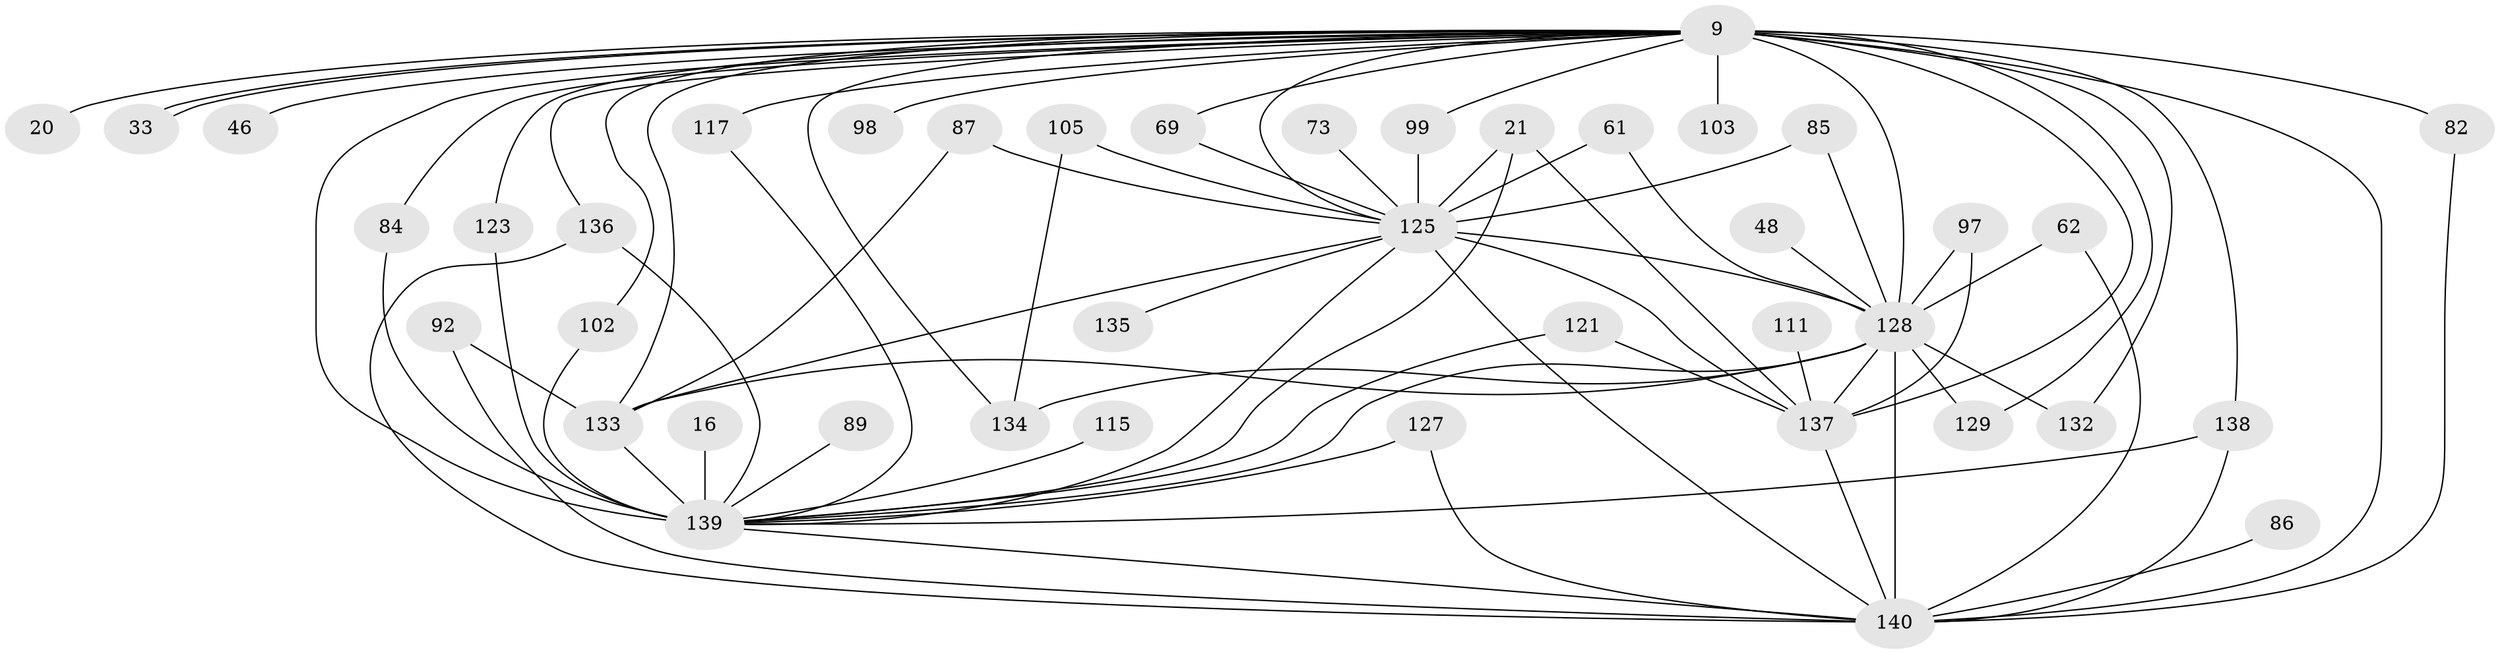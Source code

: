 // original degree distribution, {21: 0.014285714285714285, 19: 0.014285714285714285, 25: 0.014285714285714285, 26: 0.014285714285714285, 32: 0.007142857142857143, 23: 0.007142857142857143, 4: 0.07142857142857142, 3: 0.22857142857142856, 12: 0.007142857142857143, 2: 0.5285714285714286, 7: 0.014285714285714285, 5: 0.04285714285714286, 6: 0.02857142857142857, 9: 0.007142857142857143}
// Generated by graph-tools (version 1.1) at 2025/47/03/04/25 21:47:55]
// undirected, 42 vertices, 79 edges
graph export_dot {
graph [start="1"]
  node [color=gray90,style=filled];
  9 [super="+4+8"];
  16;
  20;
  21;
  33;
  46;
  48;
  61;
  62;
  69;
  73;
  82 [super="+56"];
  84;
  85;
  86;
  87;
  89;
  92;
  97;
  98 [super="+59"];
  99 [super="+51"];
  102 [super="+12+27"];
  103 [super="+41"];
  105;
  111;
  115;
  117 [super="+44"];
  121;
  123;
  125 [super="+30+47+49+88+77+79+120+124"];
  127;
  128 [super="+75+81+74+106"];
  129 [super="+38"];
  132 [super="+131"];
  133 [super="+18+90+65+122"];
  134 [super="+94+104"];
  135;
  136 [super="+130+24"];
  137 [super="+118+126+114+119"];
  138 [super="+91+110"];
  139 [super="+76+10+55+64+68"];
  140 [super="+108+112+7"];
  9 -- 20 [weight=2];
  9 -- 33;
  9 -- 33;
  9 -- 46 [weight=2];
  9 -- 98 [weight=2];
  9 -- 128 [weight=16];
  9 -- 69;
  9 -- 134 [weight=3];
  9 -- 137 [weight=9];
  9 -- 84;
  9 -- 117 [weight=2];
  9 -- 102 [weight=2];
  9 -- 99 [weight=2];
  9 -- 82 [weight=2];
  9 -- 132;
  9 -- 103 [weight=3];
  9 -- 123;
  9 -- 125 [weight=8];
  9 -- 139 [weight=12];
  9 -- 140 [weight=12];
  9 -- 136 [weight=3];
  9 -- 138 [weight=2];
  9 -- 129 [weight=2];
  9 -- 133 [weight=3];
  16 -- 139 [weight=2];
  21 -- 125;
  21 -- 139 [weight=2];
  21 -- 137;
  48 -- 128 [weight=2];
  61 -- 128;
  61 -- 125;
  62 -- 140;
  62 -- 128;
  69 -- 125;
  73 -- 125 [weight=2];
  82 -- 140;
  84 -- 139;
  85 -- 128;
  85 -- 125;
  86 -- 140 [weight=2];
  87 -- 125;
  87 -- 133;
  89 -- 139 [weight=2];
  92 -- 140;
  92 -- 133;
  97 -- 128;
  97 -- 137;
  99 -- 125;
  102 -- 139 [weight=2];
  105 -- 134;
  105 -- 125;
  111 -- 137 [weight=2];
  115 -- 139;
  117 -- 139;
  121 -- 139;
  121 -- 137;
  123 -- 139;
  125 -- 128 [weight=7];
  125 -- 135 [weight=2];
  125 -- 137 [weight=2];
  125 -- 140 [weight=11];
  125 -- 139;
  125 -- 133;
  127 -- 139;
  127 -- 140;
  128 -- 139 [weight=7];
  128 -- 129;
  128 -- 133 [weight=2];
  128 -- 137 [weight=2];
  128 -- 140 [weight=5];
  128 -- 132 [weight=2];
  128 -- 134;
  133 -- 139 [weight=6];
  136 -- 140 [weight=2];
  136 -- 139;
  137 -- 140;
  138 -- 140 [weight=3];
  138 -- 139 [weight=2];
  139 -- 140 [weight=4];
}
